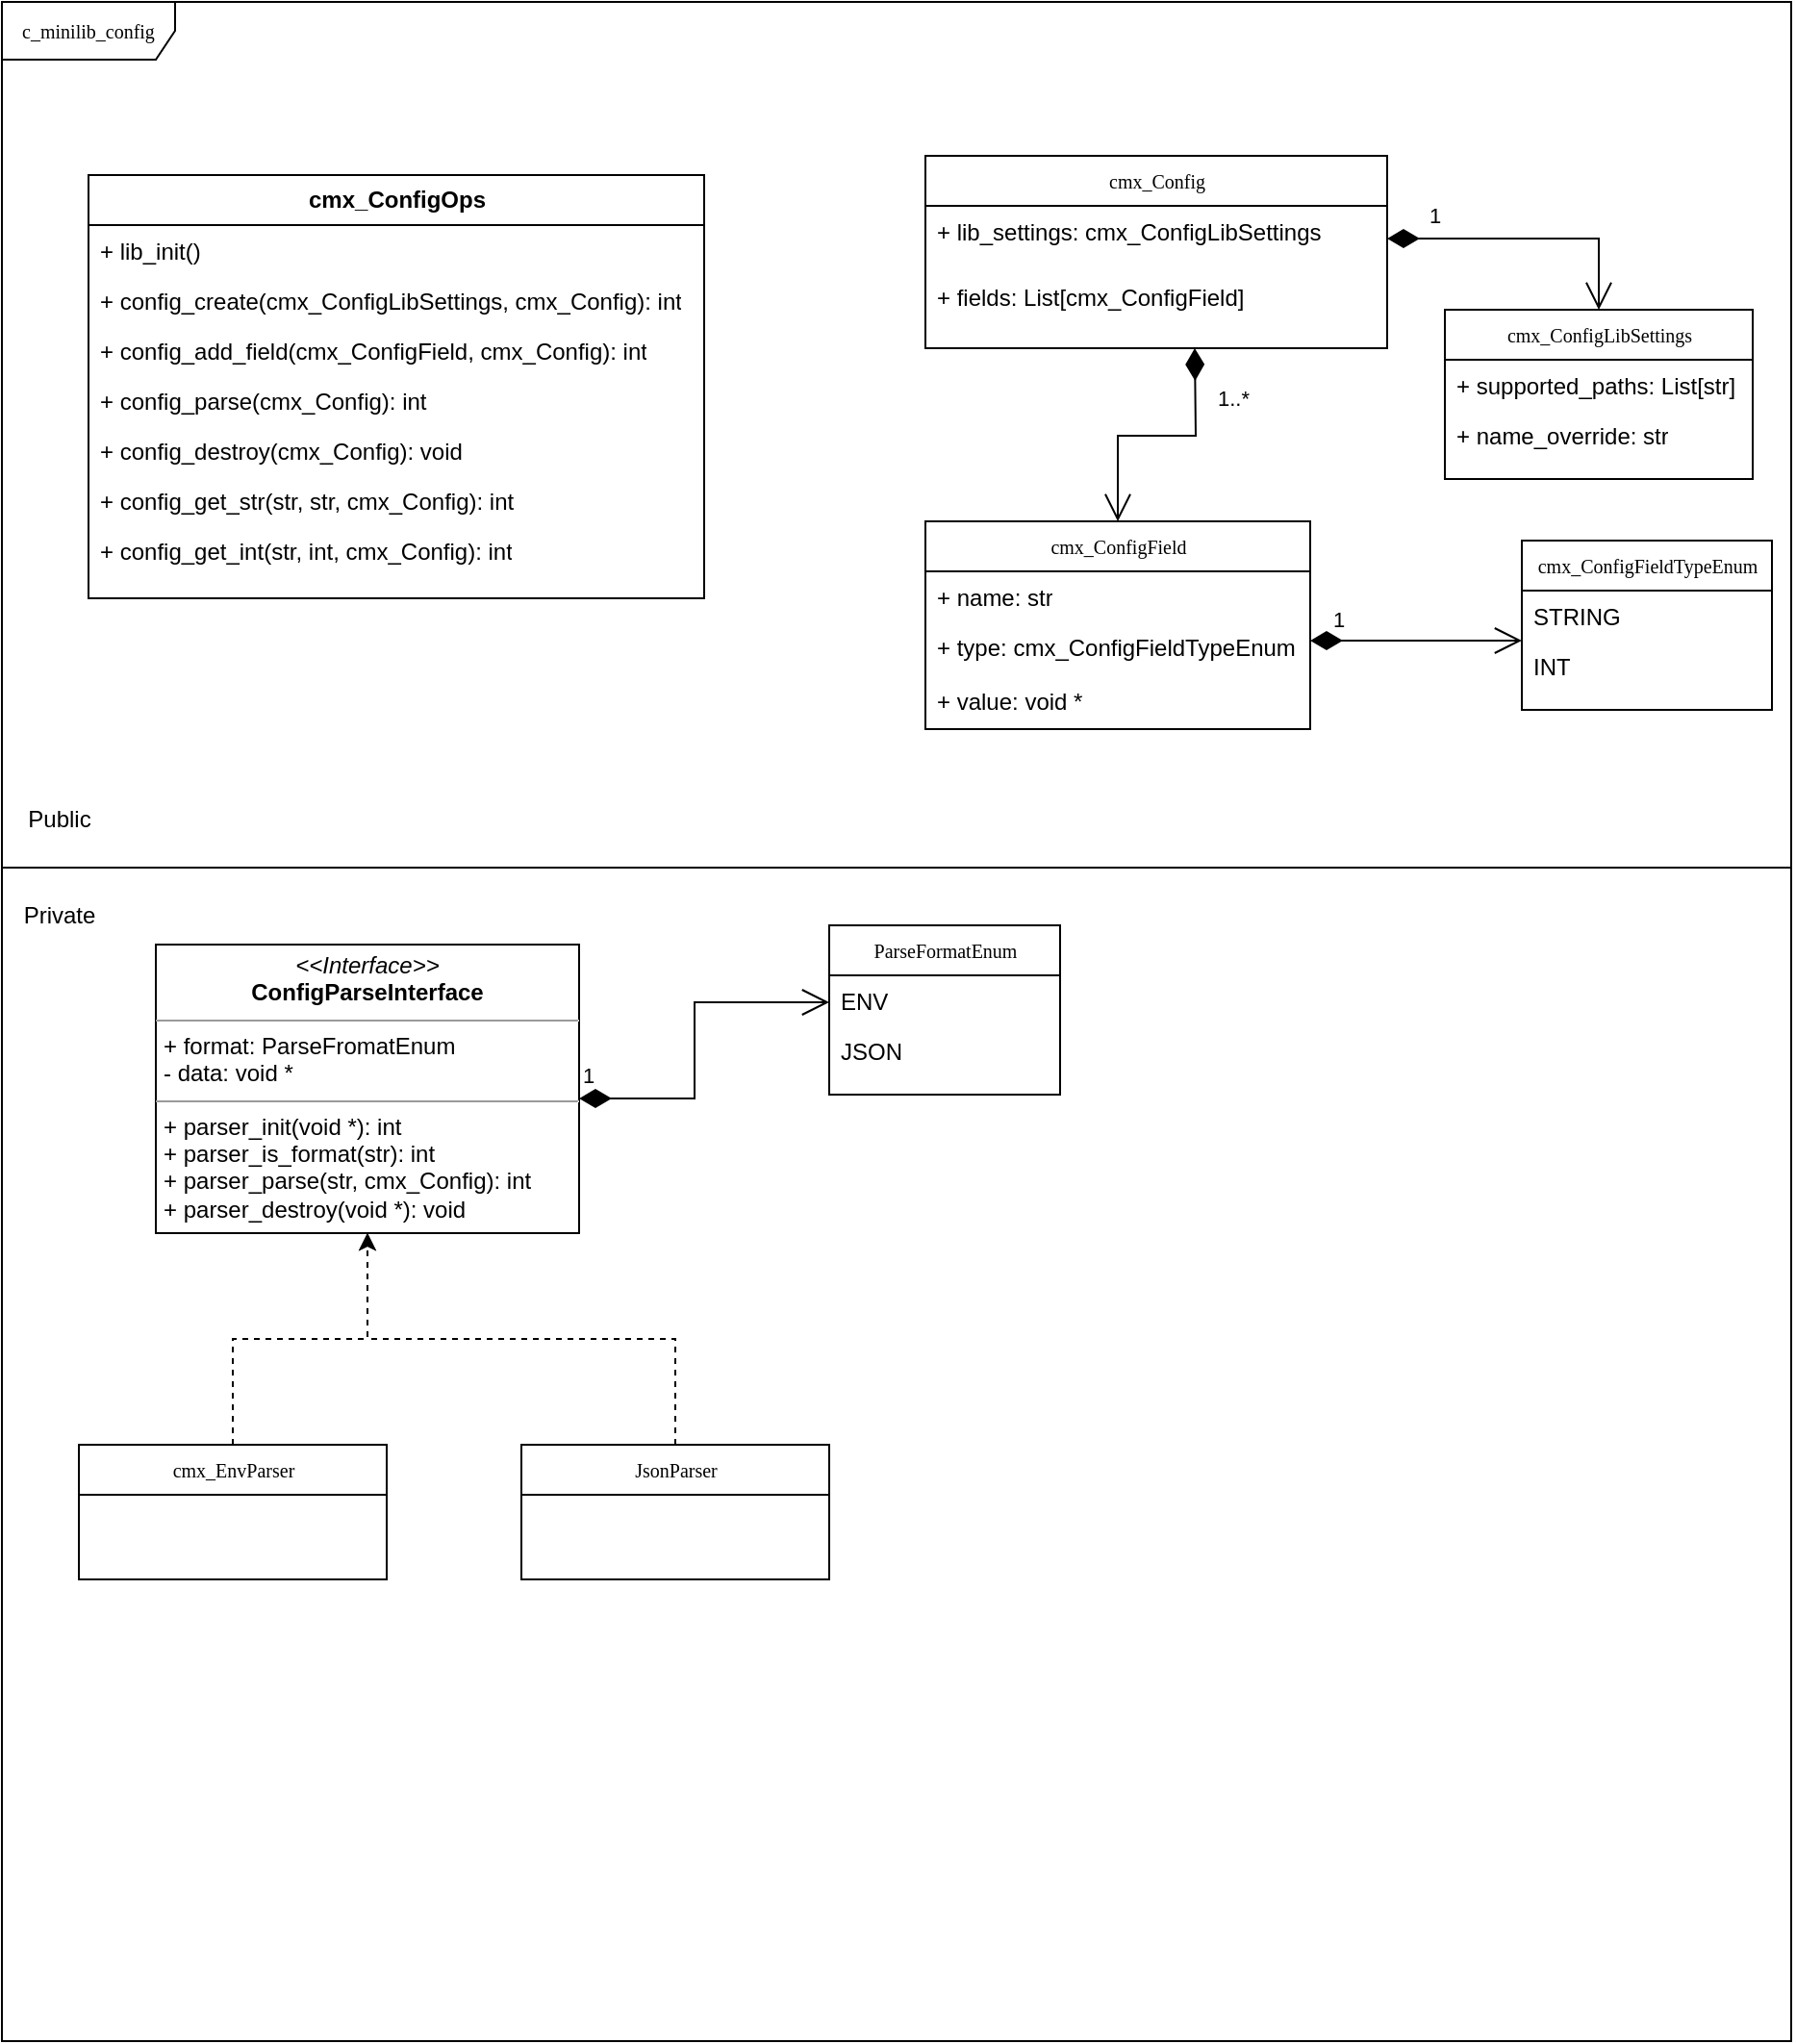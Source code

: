 <mxfile version="26.1.3" pages="2">
  <diagram name="Page-1" id="c4acf3e9-155e-7222-9cf6-157b1a14988f">
    <mxGraphModel dx="866" dy="1121" grid="1" gridSize="10" guides="1" tooltips="1" connect="1" arrows="1" fold="1" page="1" pageScale="1" pageWidth="850" pageHeight="1100" background="none" math="0" shadow="0">
      <root>
        <mxCell id="0" />
        <mxCell id="1" parent="0" />
        <mxCell id="17acba5748e5396b-1" value="c_minilib_config" style="shape=umlFrame;whiteSpace=wrap;html=1;rounded=0;shadow=0;comic=0;labelBackgroundColor=none;strokeWidth=1;fontFamily=Verdana;fontSize=10;align=center;width=90;height=30;movable=0;resizable=0;rotatable=0;deletable=0;editable=0;locked=1;connectable=0;" parent="1" vertex="1">
          <mxGeometry x="20" y="20" width="930" height="1060" as="geometry" />
        </mxCell>
        <mxCell id="17acba5748e5396b-20" value="cmx_ConfigLibSettings" style="swimlane;html=1;fontStyle=0;childLayout=stackLayout;horizontal=1;startSize=26;fillColor=none;horizontalStack=0;resizeParent=1;resizeLast=0;collapsible=1;marginBottom=0;swimlaneFillColor=#ffffff;rounded=0;shadow=0;comic=0;labelBackgroundColor=none;strokeWidth=1;fontFamily=Verdana;fontSize=10;align=center;" parent="1" vertex="1">
          <mxGeometry x="770" y="180" width="160" height="88" as="geometry">
            <mxRectangle x="350" y="42" width="80" height="30" as="alternateBounds" />
          </mxGeometry>
        </mxCell>
        <mxCell id="17acba5748e5396b-21" value="+ supported_paths: List[str]" style="text;html=1;strokeColor=none;fillColor=none;align=left;verticalAlign=top;spacingLeft=4;spacingRight=4;whiteSpace=wrap;overflow=hidden;rotatable=0;points=[[0,0.5],[1,0.5]];portConstraint=eastwest;" parent="17acba5748e5396b-20" vertex="1">
          <mxGeometry y="26" width="160" height="26" as="geometry" />
        </mxCell>
        <mxCell id="17acba5748e5396b-24" value="+ name_override: str" style="text;html=1;strokeColor=none;fillColor=none;align=left;verticalAlign=top;spacingLeft=4;spacingRight=4;whiteSpace=wrap;overflow=hidden;rotatable=0;points=[[0,0.5],[1,0.5]];portConstraint=eastwest;" parent="17acba5748e5396b-20" vertex="1">
          <mxGeometry y="52" width="160" height="26" as="geometry" />
        </mxCell>
        <mxCell id="fTavBBmCNY1JCzPe186X-1" value="cmx_Config" style="swimlane;html=1;fontStyle=0;childLayout=stackLayout;horizontal=1;startSize=26;fillColor=none;horizontalStack=0;resizeParent=1;resizeLast=0;collapsible=1;marginBottom=0;swimlaneFillColor=#ffffff;rounded=0;shadow=0;comic=0;labelBackgroundColor=none;strokeWidth=1;fontFamily=Verdana;fontSize=10;align=center;" vertex="1" parent="1">
          <mxGeometry x="500" y="100" width="240" height="100" as="geometry" />
        </mxCell>
        <mxCell id="fTavBBmCNY1JCzPe186X-3" value="+ lib_settings: cmx_ConfigLibSettings" style="text;html=1;strokeColor=none;fillColor=none;align=left;verticalAlign=top;spacingLeft=4;spacingRight=4;whiteSpace=wrap;overflow=hidden;rotatable=0;points=[[0,0.5],[1,0.5]];portConstraint=eastwest;" vertex="1" parent="fTavBBmCNY1JCzPe186X-1">
          <mxGeometry y="26" width="240" height="34" as="geometry" />
        </mxCell>
        <mxCell id="fTavBBmCNY1JCzPe186X-2" value="+ fields: List[cmx_ConfigField]" style="text;html=1;strokeColor=none;fillColor=none;align=left;verticalAlign=top;spacingLeft=4;spacingRight=4;whiteSpace=wrap;overflow=hidden;rotatable=0;points=[[0,0.5],[1,0.5]];portConstraint=eastwest;" vertex="1" parent="fTavBBmCNY1JCzPe186X-1">
          <mxGeometry y="60" width="240" height="26" as="geometry" />
        </mxCell>
        <mxCell id="fTavBBmCNY1JCzPe186X-5" value="cmx_ConfigField" style="swimlane;html=1;fontStyle=0;childLayout=stackLayout;horizontal=1;startSize=26;fillColor=none;horizontalStack=0;resizeParent=1;resizeLast=0;collapsible=1;marginBottom=0;swimlaneFillColor=#ffffff;rounded=0;shadow=0;comic=0;labelBackgroundColor=none;strokeWidth=1;fontFamily=Verdana;fontSize=10;align=center;" vertex="1" parent="1">
          <mxGeometry x="500" y="290" width="200" height="108" as="geometry" />
        </mxCell>
        <mxCell id="fTavBBmCNY1JCzPe186X-6" value="+ name: str" style="text;html=1;strokeColor=none;fillColor=none;align=left;verticalAlign=top;spacingLeft=4;spacingRight=4;whiteSpace=wrap;overflow=hidden;rotatable=0;points=[[0,0.5],[1,0.5]];portConstraint=eastwest;" vertex="1" parent="fTavBBmCNY1JCzPe186X-5">
          <mxGeometry y="26" width="200" height="26" as="geometry" />
        </mxCell>
        <mxCell id="fTavBBmCNY1JCzPe186X-7" value="+ type: cmx_ConfigFieldTypeEnum" style="text;html=1;strokeColor=none;fillColor=none;align=left;verticalAlign=top;spacingLeft=4;spacingRight=4;whiteSpace=wrap;overflow=hidden;rotatable=0;points=[[0,0.5],[1,0.5]];portConstraint=eastwest;" vertex="1" parent="fTavBBmCNY1JCzPe186X-5">
          <mxGeometry y="52" width="200" height="28" as="geometry" />
        </mxCell>
        <mxCell id="fTavBBmCNY1JCzPe186X-14" value="+ value: void *" style="text;html=1;strokeColor=none;fillColor=none;align=left;verticalAlign=top;spacingLeft=4;spacingRight=4;whiteSpace=wrap;overflow=hidden;rotatable=0;points=[[0,0.5],[1,0.5]];portConstraint=eastwest;" vertex="1" parent="fTavBBmCNY1JCzPe186X-5">
          <mxGeometry y="80" width="200" height="28" as="geometry" />
        </mxCell>
        <mxCell id="fTavBBmCNY1JCzPe186X-10" value="cmx_ConfigFieldTypeEnum" style="swimlane;html=1;fontStyle=0;childLayout=stackLayout;horizontal=1;startSize=26;fillColor=none;horizontalStack=0;resizeParent=1;resizeLast=0;collapsible=1;marginBottom=0;swimlaneFillColor=#ffffff;rounded=0;shadow=0;comic=0;labelBackgroundColor=none;strokeWidth=1;fontFamily=Verdana;fontSize=10;align=center;" vertex="1" parent="1">
          <mxGeometry x="810" y="300" width="130" height="88" as="geometry" />
        </mxCell>
        <mxCell id="fTavBBmCNY1JCzPe186X-11" value="STRING" style="text;html=1;strokeColor=none;fillColor=none;align=left;verticalAlign=top;spacingLeft=4;spacingRight=4;whiteSpace=wrap;overflow=hidden;rotatable=0;points=[[0,0.5],[1,0.5]];portConstraint=eastwest;" vertex="1" parent="fTavBBmCNY1JCzPe186X-10">
          <mxGeometry y="26" width="130" height="26" as="geometry" />
        </mxCell>
        <mxCell id="fTavBBmCNY1JCzPe186X-12" value="INT" style="text;html=1;strokeColor=none;fillColor=none;align=left;verticalAlign=top;spacingLeft=4;spacingRight=4;whiteSpace=wrap;overflow=hidden;rotatable=0;points=[[0,0.5],[1,0.5]];portConstraint=eastwest;" vertex="1" parent="fTavBBmCNY1JCzPe186X-10">
          <mxGeometry y="52" width="130" height="26" as="geometry" />
        </mxCell>
        <mxCell id="fTavBBmCNY1JCzPe186X-25" value="1" style="endArrow=open;html=1;endSize=12;startArrow=diamondThin;startSize=14;startFill=1;edgeStyle=orthogonalEdgeStyle;align=left;verticalAlign=bottom;rounded=0;" edge="1" parent="1">
          <mxGeometry x="-0.818" y="2" relative="1" as="geometry">
            <mxPoint x="700" y="352" as="sourcePoint" />
            <mxPoint x="810" y="352" as="targetPoint" />
            <mxPoint as="offset" />
          </mxGeometry>
        </mxCell>
        <mxCell id="fTavBBmCNY1JCzPe186X-26" value="1..*" style="endArrow=open;html=1;endSize=12;startArrow=diamondThin;startSize=14;startFill=1;edgeStyle=orthogonalEdgeStyle;align=left;verticalAlign=bottom;rounded=0;entryX=0.5;entryY=0;entryDx=0;entryDy=0;" edge="1" parent="1" target="fTavBBmCNY1JCzPe186X-5">
          <mxGeometry x="-0.455" y="10" relative="1" as="geometry">
            <mxPoint x="640" y="200" as="sourcePoint" />
            <mxPoint x="780" y="190" as="targetPoint" />
            <mxPoint as="offset" />
          </mxGeometry>
        </mxCell>
        <mxCell id="fTavBBmCNY1JCzPe186X-27" value="1" style="endArrow=open;html=1;endSize=12;startArrow=diamondThin;startSize=14;startFill=1;edgeStyle=orthogonalEdgeStyle;align=left;verticalAlign=bottom;rounded=0;entryX=0.5;entryY=0;entryDx=0;entryDy=0;" edge="1" parent="1" source="fTavBBmCNY1JCzPe186X-3" target="17acba5748e5396b-20">
          <mxGeometry x="-0.728" y="3" relative="1" as="geometry">
            <mxPoint x="710" y="130" as="sourcePoint" />
            <mxPoint x="870" y="130" as="targetPoint" />
            <mxPoint as="offset" />
          </mxGeometry>
        </mxCell>
        <mxCell id="fTavBBmCNY1JCzPe186X-28" value="&lt;b style=&quot;font-family: Helvetica; font-size: 12px;&quot;&gt;cmx_ConfigOps&lt;/b&gt;" style="swimlane;html=1;fontStyle=0;childLayout=stackLayout;horizontal=1;startSize=26;fillColor=none;horizontalStack=0;resizeParent=1;resizeLast=0;collapsible=1;marginBottom=0;swimlaneFillColor=#ffffff;rounded=0;shadow=0;comic=0;labelBackgroundColor=none;strokeWidth=1;fontFamily=Verdana;fontSize=10;align=center;" vertex="1" parent="1">
          <mxGeometry x="65" y="110" width="320" height="220" as="geometry" />
        </mxCell>
        <mxCell id="fTavBBmCNY1JCzPe186X-30" value="+ lib_init()" style="text;html=1;strokeColor=none;fillColor=none;align=left;verticalAlign=top;spacingLeft=4;spacingRight=4;whiteSpace=wrap;overflow=hidden;rotatable=0;points=[[0,0.5],[1,0.5]];portConstraint=eastwest;" vertex="1" parent="fTavBBmCNY1JCzPe186X-28">
          <mxGeometry y="26" width="320" height="26" as="geometry" />
        </mxCell>
        <mxCell id="fTavBBmCNY1JCzPe186X-31" value="&lt;div&gt;+ config_create(cmx_ConfigLibSettings, cmx_Config): int&lt;/div&gt;&lt;div&gt;&lt;br&gt;&lt;/div&gt;" style="text;html=1;strokeColor=none;fillColor=none;align=left;verticalAlign=top;spacingLeft=4;spacingRight=4;whiteSpace=wrap;overflow=hidden;rotatable=0;points=[[0,0.5],[1,0.5]];portConstraint=eastwest;" vertex="1" parent="fTavBBmCNY1JCzPe186X-28">
          <mxGeometry y="52" width="320" height="26" as="geometry" />
        </mxCell>
        <mxCell id="fTavBBmCNY1JCzPe186X-32" value="+ config_add_field(cmx_ConfigField, cmx_Config): int" style="text;html=1;strokeColor=none;fillColor=none;align=left;verticalAlign=top;spacingLeft=4;spacingRight=4;whiteSpace=wrap;overflow=hidden;rotatable=0;points=[[0,0.5],[1,0.5]];portConstraint=eastwest;" vertex="1" parent="fTavBBmCNY1JCzPe186X-28">
          <mxGeometry y="78" width="320" height="26" as="geometry" />
        </mxCell>
        <mxCell id="fTavBBmCNY1JCzPe186X-33" value="&lt;div&gt;+ config_parse(cmx_Config): int&lt;/div&gt;&lt;div&gt;&lt;br&gt;&lt;/div&gt;" style="text;html=1;strokeColor=none;fillColor=none;align=left;verticalAlign=top;spacingLeft=4;spacingRight=4;whiteSpace=wrap;overflow=hidden;rotatable=0;points=[[0,0.5],[1,0.5]];portConstraint=eastwest;" vertex="1" parent="fTavBBmCNY1JCzPe186X-28">
          <mxGeometry y="104" width="320" height="26" as="geometry" />
        </mxCell>
        <mxCell id="fTavBBmCNY1JCzPe186X-34" value="&lt;div&gt;+ config_destroy(cmx_Config): void&lt;/div&gt;&lt;div&gt;&lt;br&gt;&lt;/div&gt;&lt;div&gt;&lt;br&gt;&lt;/div&gt;" style="text;html=1;strokeColor=none;fillColor=none;align=left;verticalAlign=top;spacingLeft=4;spacingRight=4;whiteSpace=wrap;overflow=hidden;rotatable=0;points=[[0,0.5],[1,0.5]];portConstraint=eastwest;" vertex="1" parent="fTavBBmCNY1JCzPe186X-28">
          <mxGeometry y="130" width="320" height="26" as="geometry" />
        </mxCell>
        <mxCell id="fTavBBmCNY1JCzPe186X-35" value="+ config_get_str(str, str, cmx_Config): int" style="text;html=1;strokeColor=none;fillColor=none;align=left;verticalAlign=top;spacingLeft=4;spacingRight=4;whiteSpace=wrap;overflow=hidden;rotatable=0;points=[[0,0.5],[1,0.5]];portConstraint=eastwest;" vertex="1" parent="fTavBBmCNY1JCzPe186X-28">
          <mxGeometry y="156" width="320" height="26" as="geometry" />
        </mxCell>
        <mxCell id="fTavBBmCNY1JCzPe186X-36" value="&lt;span style=&quot;text-wrap-mode: nowrap;&quot;&gt;+ config_get_int(str, int, cmx_Config): int&lt;/span&gt;" style="text;html=1;strokeColor=none;fillColor=none;align=left;verticalAlign=top;spacingLeft=4;spacingRight=4;whiteSpace=wrap;overflow=hidden;rotatable=0;points=[[0,0.5],[1,0.5]];portConstraint=eastwest;" vertex="1" parent="fTavBBmCNY1JCzPe186X-28">
          <mxGeometry y="182" width="320" height="26" as="geometry" />
        </mxCell>
        <mxCell id="fTavBBmCNY1JCzPe186X-43" value="" style="endArrow=none;html=1;rounded=0;" edge="1" parent="1">
          <mxGeometry width="50" height="50" relative="1" as="geometry">
            <mxPoint x="20" y="470" as="sourcePoint" />
            <mxPoint x="950" y="470" as="targetPoint" />
          </mxGeometry>
        </mxCell>
        <mxCell id="fTavBBmCNY1JCzPe186X-44" value="Public" style="text;html=1;align=center;verticalAlign=middle;whiteSpace=wrap;rounded=0;" vertex="1" parent="1">
          <mxGeometry x="20" y="430" width="60" height="30" as="geometry" />
        </mxCell>
        <mxCell id="fTavBBmCNY1JCzPe186X-45" value="Private" style="text;html=1;align=center;verticalAlign=middle;whiteSpace=wrap;rounded=0;" vertex="1" parent="1">
          <mxGeometry x="20" y="480" width="60" height="30" as="geometry" />
        </mxCell>
        <mxCell id="fTavBBmCNY1JCzPe186X-46" value="ParseFormatEnum" style="swimlane;html=1;fontStyle=0;childLayout=stackLayout;horizontal=1;startSize=26;fillColor=none;horizontalStack=0;resizeParent=1;resizeLast=0;collapsible=1;marginBottom=0;swimlaneFillColor=#ffffff;rounded=0;shadow=0;comic=0;labelBackgroundColor=none;strokeWidth=1;fontFamily=Verdana;fontSize=10;align=center;" vertex="1" parent="1">
          <mxGeometry x="450" y="500" width="120" height="88" as="geometry" />
        </mxCell>
        <mxCell id="fTavBBmCNY1JCzPe186X-47" value="ENV" style="text;html=1;strokeColor=none;fillColor=none;align=left;verticalAlign=top;spacingLeft=4;spacingRight=4;whiteSpace=wrap;overflow=hidden;rotatable=0;points=[[0,0.5],[1,0.5]];portConstraint=eastwest;" vertex="1" parent="fTavBBmCNY1JCzPe186X-46">
          <mxGeometry y="26" width="120" height="26" as="geometry" />
        </mxCell>
        <mxCell id="fTavBBmCNY1JCzPe186X-48" value="JSON" style="text;html=1;strokeColor=none;fillColor=none;align=left;verticalAlign=top;spacingLeft=4;spacingRight=4;whiteSpace=wrap;overflow=hidden;rotatable=0;points=[[0,0.5],[1,0.5]];portConstraint=eastwest;" vertex="1" parent="fTavBBmCNY1JCzPe186X-46">
          <mxGeometry y="52" width="120" height="26" as="geometry" />
        </mxCell>
        <mxCell id="fTavBBmCNY1JCzPe186X-52" value="&lt;p style=&quot;margin:0px;margin-top:4px;text-align:center;&quot;&gt;&lt;i&gt;&amp;lt;&amp;lt;Interface&amp;gt;&amp;gt;&lt;/i&gt;&lt;br&gt;&lt;b&gt;ConfigParseInterface&lt;/b&gt;&lt;/p&gt;&lt;hr size=&quot;1&quot;&gt;&lt;p style=&quot;margin:0px;margin-left:4px;&quot;&gt;+ format: ParseFromatEnum&lt;br&gt;&lt;/p&gt;&lt;p style=&quot;margin:0px;margin-left:4px;&quot;&gt;- data: void *&lt;/p&gt;&lt;hr size=&quot;1&quot;&gt;&lt;p style=&quot;margin:0px;margin-left:4px;&quot;&gt;+ parser_init(void *): int&lt;br&gt;+ parser_is_format(str): int&lt;/p&gt;&lt;p style=&quot;margin:0px;margin-left:4px;&quot;&gt;+ parser_parse(str, cmx_Config): int&lt;br&gt;+ parser_destroy(void *): void&lt;/p&gt;" style="verticalAlign=top;align=left;overflow=fill;fontSize=12;fontFamily=Helvetica;html=1;rounded=0;shadow=0;comic=0;labelBackgroundColor=none;strokeWidth=1" vertex="1" parent="1">
          <mxGeometry x="100" y="510" width="220" height="150" as="geometry" />
        </mxCell>
        <mxCell id="fTavBBmCNY1JCzPe186X-64" value="" style="edgeStyle=orthogonalEdgeStyle;rounded=0;orthogonalLoop=1;jettySize=auto;html=1;dashed=1;" edge="1" parent="1" source="fTavBBmCNY1JCzPe186X-54" target="fTavBBmCNY1JCzPe186X-52">
          <mxGeometry relative="1" as="geometry" />
        </mxCell>
        <mxCell id="fTavBBmCNY1JCzPe186X-54" value="cmx_EnvParser" style="swimlane;html=1;fontStyle=0;childLayout=stackLayout;horizontal=1;startSize=26;fillColor=none;horizontalStack=0;resizeParent=1;resizeLast=0;collapsible=1;marginBottom=0;swimlaneFillColor=#ffffff;rounded=0;shadow=0;comic=0;labelBackgroundColor=none;strokeWidth=1;fontFamily=Verdana;fontSize=10;align=center;" vertex="1" parent="1">
          <mxGeometry x="60" y="770" width="160" height="70" as="geometry" />
        </mxCell>
        <mxCell id="fTavBBmCNY1JCzPe186X-66" value="" style="edgeStyle=orthogonalEdgeStyle;rounded=0;orthogonalLoop=1;jettySize=auto;html=1;entryX=0.5;entryY=1;entryDx=0;entryDy=0;dashed=1;" edge="1" parent="1" source="fTavBBmCNY1JCzPe186X-62" target="fTavBBmCNY1JCzPe186X-52">
          <mxGeometry relative="1" as="geometry">
            <mxPoint x="370" y="655" as="targetPoint" />
          </mxGeometry>
        </mxCell>
        <mxCell id="fTavBBmCNY1JCzPe186X-62" value="JsonParser" style="swimlane;html=1;fontStyle=0;childLayout=stackLayout;horizontal=1;startSize=26;fillColor=none;horizontalStack=0;resizeParent=1;resizeLast=0;collapsible=1;marginBottom=0;swimlaneFillColor=#ffffff;rounded=0;shadow=0;comic=0;labelBackgroundColor=none;strokeWidth=1;fontFamily=Verdana;fontSize=10;align=center;" vertex="1" parent="1">
          <mxGeometry x="290" y="770" width="160" height="70" as="geometry" />
        </mxCell>
        <mxCell id="fTavBBmCNY1JCzPe186X-67" value="1" style="endArrow=open;html=1;endSize=12;startArrow=diamondThin;startSize=14;startFill=1;edgeStyle=orthogonalEdgeStyle;align=left;verticalAlign=bottom;rounded=0;" edge="1" parent="1">
          <mxGeometry x="-1" y="3" relative="1" as="geometry">
            <mxPoint x="320" y="590" as="sourcePoint" />
            <mxPoint x="450" y="540" as="targetPoint" />
            <Array as="points">
              <mxPoint x="380" y="590" />
              <mxPoint x="380" y="540" />
            </Array>
          </mxGeometry>
        </mxCell>
      </root>
    </mxGraphModel>
  </diagram>
  <diagram id="eSAZJckSD9APAwyUzNQQ" name="Page-2">
    <mxGraphModel dx="1496" dy="1625" grid="1" gridSize="10" guides="1" tooltips="1" connect="1" arrows="1" fold="1" page="1" pageScale="1" pageWidth="850" pageHeight="1100" math="0" shadow="0">
      <root>
        <mxCell id="0" />
        <mxCell id="1" parent="0" />
        <mxCell id="S2xXfUP4rKIdbyHWzEbL-1" value="frame" style="shape=umlFrame;whiteSpace=wrap;html=1;rounded=0;shadow=0;comic=0;labelBackgroundColor=none;strokeWidth=1;fontFamily=Verdana;fontSize=10;align=center;" vertex="1" parent="1">
          <mxGeometry x="20" y="20" width="820" height="1060" as="geometry" />
        </mxCell>
        <mxCell id="S2xXfUP4rKIdbyHWzEbL-2" style="edgeStyle=orthogonalEdgeStyle;rounded=0;html=1;dashed=1;labelBackgroundColor=none;startFill=0;endArrow=open;endFill=0;endSize=10;fontFamily=Verdana;fontSize=10;" edge="1" parent="1" source="S2xXfUP4rKIdbyHWzEbL-4" target="S2xXfUP4rKIdbyHWzEbL-34">
          <mxGeometry relative="1" as="geometry">
            <Array as="points">
              <mxPoint x="590" y="721" />
            </Array>
          </mxGeometry>
        </mxCell>
        <mxCell id="S2xXfUP4rKIdbyHWzEbL-3" style="edgeStyle=orthogonalEdgeStyle;rounded=0;html=1;dashed=1;labelBackgroundColor=none;startFill=0;endArrow=open;endFill=0;endSize=10;fontFamily=Verdana;fontSize=10;" edge="1" parent="1" source="S2xXfUP4rKIdbyHWzEbL-4" target="S2xXfUP4rKIdbyHWzEbL-23">
          <mxGeometry relative="1" as="geometry">
            <Array as="points" />
          </mxGeometry>
        </mxCell>
        <mxCell id="S2xXfUP4rKIdbyHWzEbL-4" value="Classname" style="swimlane;html=1;fontStyle=0;childLayout=stackLayout;horizontal=1;startSize=26;fillColor=none;horizontalStack=0;resizeParent=1;resizeLast=0;collapsible=1;marginBottom=0;swimlaneFillColor=#ffffff;rounded=0;shadow=0;comic=0;labelBackgroundColor=none;strokeWidth=1;fontFamily=Verdana;fontSize=10;align=center;" vertex="1" parent="1">
          <mxGeometry x="650" y="628" width="160" height="186" as="geometry" />
        </mxCell>
        <mxCell id="S2xXfUP4rKIdbyHWzEbL-5" value="+ field: type" style="text;html=1;strokeColor=none;fillColor=none;align=left;verticalAlign=top;spacingLeft=4;spacingRight=4;whiteSpace=wrap;overflow=hidden;rotatable=0;points=[[0,0.5],[1,0.5]];portConstraint=eastwest;" vertex="1" parent="S2xXfUP4rKIdbyHWzEbL-4">
          <mxGeometry y="26" width="160" height="26" as="geometry" />
        </mxCell>
        <mxCell id="S2xXfUP4rKIdbyHWzEbL-6" value="+ field: type" style="text;html=1;strokeColor=none;fillColor=none;align=left;verticalAlign=top;spacingLeft=4;spacingRight=4;whiteSpace=wrap;overflow=hidden;rotatable=0;points=[[0,0.5],[1,0.5]];portConstraint=eastwest;" vertex="1" parent="S2xXfUP4rKIdbyHWzEbL-4">
          <mxGeometry y="52" width="160" height="26" as="geometry" />
        </mxCell>
        <mxCell id="S2xXfUP4rKIdbyHWzEbL-7" value="+ field: type" style="text;html=1;strokeColor=none;fillColor=none;align=left;verticalAlign=top;spacingLeft=4;spacingRight=4;whiteSpace=wrap;overflow=hidden;rotatable=0;points=[[0,0.5],[1,0.5]];portConstraint=eastwest;" vertex="1" parent="S2xXfUP4rKIdbyHWzEbL-4">
          <mxGeometry y="78" width="160" height="26" as="geometry" />
        </mxCell>
        <mxCell id="S2xXfUP4rKIdbyHWzEbL-8" value="+ field: type" style="text;html=1;strokeColor=none;fillColor=none;align=left;verticalAlign=top;spacingLeft=4;spacingRight=4;whiteSpace=wrap;overflow=hidden;rotatable=0;points=[[0,0.5],[1,0.5]];portConstraint=eastwest;" vertex="1" parent="S2xXfUP4rKIdbyHWzEbL-4">
          <mxGeometry y="104" width="160" height="26" as="geometry" />
        </mxCell>
        <mxCell id="S2xXfUP4rKIdbyHWzEbL-9" value="+ field: type" style="text;html=1;strokeColor=none;fillColor=none;align=left;verticalAlign=top;spacingLeft=4;spacingRight=4;whiteSpace=wrap;overflow=hidden;rotatable=0;points=[[0,0.5],[1,0.5]];portConstraint=eastwest;" vertex="1" parent="S2xXfUP4rKIdbyHWzEbL-4">
          <mxGeometry y="130" width="160" height="26" as="geometry" />
        </mxCell>
        <mxCell id="S2xXfUP4rKIdbyHWzEbL-10" value="+ field: type" style="text;html=1;strokeColor=none;fillColor=none;align=left;verticalAlign=top;spacingLeft=4;spacingRight=4;whiteSpace=wrap;overflow=hidden;rotatable=0;points=[[0,0.5],[1,0.5]];portConstraint=eastwest;" vertex="1" parent="S2xXfUP4rKIdbyHWzEbL-4">
          <mxGeometry y="156" width="160" height="26" as="geometry" />
        </mxCell>
        <mxCell id="S2xXfUP4rKIdbyHWzEbL-11" value="Classname" style="swimlane;html=1;fontStyle=0;childLayout=stackLayout;horizontal=1;startSize=26;fillColor=none;horizontalStack=0;resizeParent=1;resizeLast=0;collapsible=1;marginBottom=0;swimlaneFillColor=#ffffff;rounded=0;shadow=0;comic=0;labelBackgroundColor=none;strokeWidth=1;fontFamily=Verdana;fontSize=10;align=center;" vertex="1" parent="1">
          <mxGeometry x="350" y="42" width="160" height="110" as="geometry" />
        </mxCell>
        <mxCell id="S2xXfUP4rKIdbyHWzEbL-12" value="+ field: type" style="text;html=1;strokeColor=none;fillColor=none;align=left;verticalAlign=top;spacingLeft=4;spacingRight=4;whiteSpace=wrap;overflow=hidden;rotatable=0;points=[[0,0.5],[1,0.5]];portConstraint=eastwest;" vertex="1" parent="S2xXfUP4rKIdbyHWzEbL-11">
          <mxGeometry y="26" width="160" height="26" as="geometry" />
        </mxCell>
        <mxCell id="S2xXfUP4rKIdbyHWzEbL-13" value="+ field: type" style="text;html=1;strokeColor=none;fillColor=none;align=left;verticalAlign=top;spacingLeft=4;spacingRight=4;whiteSpace=wrap;overflow=hidden;rotatable=0;points=[[0,0.5],[1,0.5]];portConstraint=eastwest;" vertex="1" parent="S2xXfUP4rKIdbyHWzEbL-11">
          <mxGeometry y="52" width="160" height="26" as="geometry" />
        </mxCell>
        <mxCell id="S2xXfUP4rKIdbyHWzEbL-14" value="+ field: type" style="text;html=1;strokeColor=none;fillColor=none;align=left;verticalAlign=top;spacingLeft=4;spacingRight=4;whiteSpace=wrap;overflow=hidden;rotatable=0;points=[[0,0.5],[1,0.5]];portConstraint=eastwest;" vertex="1" parent="S2xXfUP4rKIdbyHWzEbL-11">
          <mxGeometry y="78" width="160" height="26" as="geometry" />
        </mxCell>
        <mxCell id="S2xXfUP4rKIdbyHWzEbL-15" value="Classname" style="swimlane;html=1;fontStyle=0;childLayout=stackLayout;horizontal=1;startSize=26;fillColor=none;horizontalStack=0;resizeParent=1;resizeLast=0;collapsible=1;marginBottom=0;swimlaneFillColor=#ffffff;rounded=0;shadow=0;comic=0;labelBackgroundColor=none;strokeWidth=1;fontFamily=Verdana;fontSize=10;align=center;" vertex="1" parent="1">
          <mxGeometry x="580" y="87" width="160" height="110" as="geometry" />
        </mxCell>
        <mxCell id="S2xXfUP4rKIdbyHWzEbL-16" value="+ field: type" style="text;html=1;strokeColor=none;fillColor=none;align=left;verticalAlign=top;spacingLeft=4;spacingRight=4;whiteSpace=wrap;overflow=hidden;rotatable=0;points=[[0,0.5],[1,0.5]];portConstraint=eastwest;" vertex="1" parent="S2xXfUP4rKIdbyHWzEbL-15">
          <mxGeometry y="26" width="160" height="26" as="geometry" />
        </mxCell>
        <mxCell id="S2xXfUP4rKIdbyHWzEbL-17" value="+ field: type" style="text;html=1;strokeColor=none;fillColor=none;align=left;verticalAlign=top;spacingLeft=4;spacingRight=4;whiteSpace=wrap;overflow=hidden;rotatable=0;points=[[0,0.5],[1,0.5]];portConstraint=eastwest;" vertex="1" parent="S2xXfUP4rKIdbyHWzEbL-15">
          <mxGeometry y="52" width="160" height="26" as="geometry" />
        </mxCell>
        <mxCell id="S2xXfUP4rKIdbyHWzEbL-18" value="+ field: type" style="text;html=1;strokeColor=none;fillColor=none;align=left;verticalAlign=top;spacingLeft=4;spacingRight=4;whiteSpace=wrap;overflow=hidden;rotatable=0;points=[[0,0.5],[1,0.5]];portConstraint=eastwest;" vertex="1" parent="S2xXfUP4rKIdbyHWzEbL-15">
          <mxGeometry y="78" width="160" height="26" as="geometry" />
        </mxCell>
        <mxCell id="S2xXfUP4rKIdbyHWzEbL-19" value="Classname" style="swimlane;html=1;fontStyle=0;childLayout=stackLayout;horizontal=1;startSize=26;fillColor=none;horizontalStack=0;resizeParent=1;resizeLast=0;collapsible=1;marginBottom=0;swimlaneFillColor=#ffffff;rounded=0;shadow=0;comic=0;labelBackgroundColor=none;strokeWidth=1;fontFamily=Verdana;fontSize=10;align=center;" vertex="1" parent="1">
          <mxGeometry x="650" y="978" width="160" height="83" as="geometry" />
        </mxCell>
        <mxCell id="S2xXfUP4rKIdbyHWzEbL-20" value="+ field: type" style="text;html=1;strokeColor=none;fillColor=none;align=left;verticalAlign=top;spacingLeft=4;spacingRight=4;whiteSpace=wrap;overflow=hidden;rotatable=0;points=[[0,0.5],[1,0.5]];portConstraint=eastwest;" vertex="1" parent="S2xXfUP4rKIdbyHWzEbL-19">
          <mxGeometry y="26" width="160" height="26" as="geometry" />
        </mxCell>
        <mxCell id="S2xXfUP4rKIdbyHWzEbL-21" value="+ field: type" style="text;html=1;strokeColor=none;fillColor=none;align=left;verticalAlign=top;spacingLeft=4;spacingRight=4;whiteSpace=wrap;overflow=hidden;rotatable=0;points=[[0,0.5],[1,0.5]];portConstraint=eastwest;" vertex="1" parent="S2xXfUP4rKIdbyHWzEbL-19">
          <mxGeometry y="52" width="160" height="26" as="geometry" />
        </mxCell>
        <mxCell id="S2xXfUP4rKIdbyHWzEbL-22" style="edgeStyle=orthogonalEdgeStyle;rounded=0;html=1;dashed=1;labelBackgroundColor=none;startFill=0;endArrow=open;endFill=0;endSize=10;fontFamily=Verdana;fontSize=10;" edge="1" parent="1" source="S2xXfUP4rKIdbyHWzEbL-23" target="S2xXfUP4rKIdbyHWzEbL-19">
          <mxGeometry relative="1" as="geometry" />
        </mxCell>
        <mxCell id="S2xXfUP4rKIdbyHWzEbL-23" value="Classname" style="swimlane;html=1;fontStyle=0;childLayout=stackLayout;horizontal=1;startSize=26;fillColor=none;horizontalStack=0;resizeParent=1;resizeLast=0;collapsible=1;marginBottom=0;swimlaneFillColor=#ffffff;rounded=0;shadow=0;comic=0;labelBackgroundColor=none;strokeWidth=1;fontFamily=Verdana;fontSize=10;align=center;" vertex="1" parent="1">
          <mxGeometry x="650" y="838" width="160" height="110" as="geometry" />
        </mxCell>
        <mxCell id="S2xXfUP4rKIdbyHWzEbL-24" value="+ field: type" style="text;html=1;strokeColor=none;fillColor=none;align=left;verticalAlign=top;spacingLeft=4;spacingRight=4;whiteSpace=wrap;overflow=hidden;rotatable=0;points=[[0,0.5],[1,0.5]];portConstraint=eastwest;" vertex="1" parent="S2xXfUP4rKIdbyHWzEbL-23">
          <mxGeometry y="26" width="160" height="26" as="geometry" />
        </mxCell>
        <mxCell id="S2xXfUP4rKIdbyHWzEbL-25" value="+ field: type" style="text;html=1;strokeColor=none;fillColor=none;align=left;verticalAlign=top;spacingLeft=4;spacingRight=4;whiteSpace=wrap;overflow=hidden;rotatable=0;points=[[0,0.5],[1,0.5]];portConstraint=eastwest;" vertex="1" parent="S2xXfUP4rKIdbyHWzEbL-23">
          <mxGeometry y="52" width="160" height="26" as="geometry" />
        </mxCell>
        <mxCell id="S2xXfUP4rKIdbyHWzEbL-26" value="+ field: type" style="text;html=1;strokeColor=none;fillColor=none;align=left;verticalAlign=top;spacingLeft=4;spacingRight=4;whiteSpace=wrap;overflow=hidden;rotatable=0;points=[[0,0.5],[1,0.5]];portConstraint=eastwest;" vertex="1" parent="S2xXfUP4rKIdbyHWzEbL-23">
          <mxGeometry y="78" width="160" height="26" as="geometry" />
        </mxCell>
        <mxCell id="S2xXfUP4rKIdbyHWzEbL-27" style="edgeStyle=orthogonalEdgeStyle;rounded=0;html=1;dashed=1;labelBackgroundColor=none;startFill=0;endArrow=open;endFill=0;endSize=10;fontFamily=Verdana;fontSize=10;" edge="1" parent="1" source="S2xXfUP4rKIdbyHWzEbL-28" target="S2xXfUP4rKIdbyHWzEbL-4">
          <mxGeometry relative="1" as="geometry">
            <Array as="points" />
          </mxGeometry>
        </mxCell>
        <mxCell id="S2xXfUP4rKIdbyHWzEbL-28" value="Classname" style="swimlane;html=1;fontStyle=0;childLayout=stackLayout;horizontal=1;startSize=26;fillColor=none;horizontalStack=0;resizeParent=1;resizeLast=0;collapsible=1;marginBottom=0;swimlaneFillColor=#ffffff;rounded=0;shadow=0;comic=0;labelBackgroundColor=none;strokeWidth=1;fontFamily=Verdana;fontSize=10;align=center;" vertex="1" parent="1">
          <mxGeometry x="650" y="520" width="160" height="83" as="geometry" />
        </mxCell>
        <mxCell id="S2xXfUP4rKIdbyHWzEbL-29" value="+ field: type" style="text;html=1;strokeColor=none;fillColor=none;align=left;verticalAlign=top;spacingLeft=4;spacingRight=4;whiteSpace=wrap;overflow=hidden;rotatable=0;points=[[0,0.5],[1,0.5]];portConstraint=eastwest;" vertex="1" parent="S2xXfUP4rKIdbyHWzEbL-28">
          <mxGeometry y="26" width="160" height="26" as="geometry" />
        </mxCell>
        <mxCell id="S2xXfUP4rKIdbyHWzEbL-30" value="+ field: type" style="text;html=1;strokeColor=none;fillColor=none;align=left;verticalAlign=top;spacingLeft=4;spacingRight=4;whiteSpace=wrap;overflow=hidden;rotatable=0;points=[[0,0.5],[1,0.5]];portConstraint=eastwest;" vertex="1" parent="S2xXfUP4rKIdbyHWzEbL-28">
          <mxGeometry y="52" width="160" height="26" as="geometry" />
        </mxCell>
        <mxCell id="S2xXfUP4rKIdbyHWzEbL-31" value="&amp;laquo;interface&amp;raquo;&lt;br&gt;&lt;b&gt;Name&lt;/b&gt;" style="html=1;rounded=0;shadow=0;comic=0;labelBackgroundColor=none;strokeWidth=1;fontFamily=Verdana;fontSize=10;align=center;" vertex="1" parent="1">
          <mxGeometry x="490" y="1004" width="110" height="50" as="geometry" />
        </mxCell>
        <mxCell id="S2xXfUP4rKIdbyHWzEbL-32" style="edgeStyle=orthogonalEdgeStyle;rounded=0;html=1;dashed=1;labelBackgroundColor=none;startFill=0;endArrow=open;endFill=0;endSize=10;fontFamily=Verdana;fontSize=10;" edge="1" parent="1" source="S2xXfUP4rKIdbyHWzEbL-34" target="S2xXfUP4rKIdbyHWzEbL-31">
          <mxGeometry relative="1" as="geometry">
            <Array as="points">
              <mxPoint x="545" y="970" />
              <mxPoint x="545" y="970" />
            </Array>
          </mxGeometry>
        </mxCell>
        <mxCell id="S2xXfUP4rKIdbyHWzEbL-33" style="edgeStyle=orthogonalEdgeStyle;rounded=0;html=1;dashed=1;labelBackgroundColor=none;startFill=0;endArrow=open;endFill=0;endSize=10;fontFamily=Verdana;fontSize=10;" edge="1" parent="1" source="S2xXfUP4rKIdbyHWzEbL-34" target="S2xXfUP4rKIdbyHWzEbL-39">
          <mxGeometry relative="1" as="geometry">
            <Array as="points">
              <mxPoint x="550" y="520" />
            </Array>
          </mxGeometry>
        </mxCell>
        <mxCell id="S2xXfUP4rKIdbyHWzEbL-34" value="&lt;p style=&quot;margin:0px;margin-top:4px;text-align:center;&quot;&gt;&lt;i&gt;&amp;lt;&amp;lt;Interface&amp;gt;&amp;gt;&lt;/i&gt;&lt;br/&gt;&lt;b&gt;Interface&lt;/b&gt;&lt;/p&gt;&lt;hr size=&quot;1&quot;/&gt;&lt;p style=&quot;margin:0px;margin-left:4px;&quot;&gt;+ field1: Type&lt;br/&gt;+ field2: Type&lt;/p&gt;&lt;hr size=&quot;1&quot;/&gt;&lt;p style=&quot;margin:0px;margin-left:4px;&quot;&gt;+ method1(Type): Type&lt;br/&gt;+ method2(Type, Type): Type&lt;/p&gt;" style="verticalAlign=top;align=left;overflow=fill;fontSize=12;fontFamily=Helvetica;html=1;rounded=0;shadow=0;comic=0;labelBackgroundColor=none;strokeWidth=1" vertex="1" parent="1">
          <mxGeometry x="415" y="823" width="190" height="140" as="geometry" />
        </mxCell>
        <mxCell id="S2xXfUP4rKIdbyHWzEbL-35" value="&lt;p style=&quot;margin:0px;margin-top:4px;text-align:center;&quot;&gt;&lt;i&gt;&amp;lt;&amp;lt;Interface&amp;gt;&amp;gt;&lt;/i&gt;&lt;br/&gt;&lt;b&gt;Interface&lt;/b&gt;&lt;/p&gt;&lt;hr size=&quot;1&quot;/&gt;&lt;p style=&quot;margin:0px;margin-left:4px;&quot;&gt;+ field1: Type&lt;br/&gt;+ field2: Type&lt;/p&gt;&lt;hr size=&quot;1&quot;/&gt;&lt;p style=&quot;margin:0px;margin-left:4px;&quot;&gt;+ method1(Type): Type&lt;br/&gt;+ method2(Type, Type): Type&lt;/p&gt;" style="verticalAlign=top;align=left;overflow=fill;fontSize=12;fontFamily=Helvetica;html=1;rounded=0;shadow=0;comic=0;labelBackgroundColor=none;strokeWidth=1" vertex="1" parent="1">
          <mxGeometry x="350" y="572" width="190" height="140" as="geometry" />
        </mxCell>
        <mxCell id="S2xXfUP4rKIdbyHWzEbL-36" style="edgeStyle=orthogonalEdgeStyle;rounded=0;html=1;dashed=1;labelBackgroundColor=none;startFill=0;endArrow=open;endFill=0;endSize=10;fontFamily=Verdana;fontSize=10;" edge="1" parent="1" source="S2xXfUP4rKIdbyHWzEbL-37" target="S2xXfUP4rKIdbyHWzEbL-31">
          <mxGeometry relative="1" as="geometry">
            <Array as="points">
              <mxPoint x="410" y="1029" />
              <mxPoint x="410" y="1029" />
            </Array>
          </mxGeometry>
        </mxCell>
        <mxCell id="S2xXfUP4rKIdbyHWzEbL-37" value="&lt;p style=&quot;margin:0px;margin-top:4px;text-align:center;&quot;&gt;&lt;i&gt;&amp;lt;&amp;lt;Interface&amp;gt;&amp;gt;&lt;/i&gt;&lt;br/&gt;&lt;b&gt;Interface&lt;/b&gt;&lt;/p&gt;&lt;hr size=&quot;1&quot;/&gt;&lt;p style=&quot;margin:0px;margin-left:4px;&quot;&gt;+ field1: Type&lt;br/&gt;+ field2: Type&lt;/p&gt;&lt;hr size=&quot;1&quot;/&gt;&lt;p style=&quot;margin:0px;margin-left:4px;&quot;&gt;+ method1(Type): Type&lt;br/&gt;+ method2(Type, Type): Type&lt;/p&gt;" style="verticalAlign=top;align=left;overflow=fill;fontSize=12;fontFamily=Helvetica;html=1;rounded=0;shadow=0;comic=0;labelBackgroundColor=none;strokeWidth=1" vertex="1" parent="1">
          <mxGeometry x="190" y="908" width="190" height="140" as="geometry" />
        </mxCell>
        <mxCell id="S2xXfUP4rKIdbyHWzEbL-38" value="&lt;p style=&quot;margin:0px;margin-top:4px;text-align:center;&quot;&gt;&lt;i&gt;&amp;lt;&amp;lt;Interface&amp;gt;&amp;gt;&lt;/i&gt;&lt;br/&gt;&lt;b&gt;Interface&lt;/b&gt;&lt;/p&gt;&lt;hr size=&quot;1&quot;/&gt;&lt;p style=&quot;margin:0px;margin-left:4px;&quot;&gt;+ field1: Type&lt;br/&gt;+ field2: Type&lt;/p&gt;&lt;hr size=&quot;1&quot;/&gt;&lt;p style=&quot;margin:0px;margin-left:4px;&quot;&gt;+ method1(Type): Type&lt;br/&gt;+ method2(Type, Type): Type&lt;/p&gt;" style="verticalAlign=top;align=left;overflow=fill;fontSize=12;fontFamily=Helvetica;html=1;rounded=0;shadow=0;comic=0;labelBackgroundColor=none;strokeWidth=1" vertex="1" parent="1">
          <mxGeometry x="190" y="744" width="190" height="140" as="geometry" />
        </mxCell>
        <mxCell id="S2xXfUP4rKIdbyHWzEbL-39" value="&amp;laquo;interface&amp;raquo;&lt;br&gt;&lt;b&gt;Name&lt;/b&gt;" style="html=1;rounded=0;shadow=0;comic=0;labelBackgroundColor=none;strokeWidth=1;fontFamily=Verdana;fontSize=10;align=center;" vertex="1" parent="1">
          <mxGeometry x="380" y="495" width="110" height="50" as="geometry" />
        </mxCell>
        <mxCell id="S2xXfUP4rKIdbyHWzEbL-40" value="&amp;laquo;interface&amp;raquo;&lt;br&gt;&lt;b&gt;Name&lt;/b&gt;" style="html=1;rounded=0;shadow=0;comic=0;labelBackgroundColor=none;strokeWidth=1;fontFamily=Verdana;fontSize=10;align=center;" vertex="1" parent="1">
          <mxGeometry x="380" y="421" width="110" height="50" as="geometry" />
        </mxCell>
        <mxCell id="S2xXfUP4rKIdbyHWzEbL-41" style="edgeStyle=orthogonalEdgeStyle;rounded=0;html=1;dashed=1;labelBackgroundColor=none;startFill=0;endArrow=open;endFill=0;endSize=10;fontFamily=Verdana;fontSize=10;" edge="1" parent="1" source="S2xXfUP4rKIdbyHWzEbL-42" target="S2xXfUP4rKIdbyHWzEbL-44">
          <mxGeometry relative="1" as="geometry">
            <Array as="points" />
          </mxGeometry>
        </mxCell>
        <mxCell id="S2xXfUP4rKIdbyHWzEbL-42" value="&lt;p style=&quot;margin:0px;margin-top:4px;text-align:center;&quot;&gt;&lt;i&gt;&amp;lt;&amp;lt;Interface&amp;gt;&amp;gt;&lt;/i&gt;&lt;br/&gt;&lt;b&gt;Interface&lt;/b&gt;&lt;/p&gt;&lt;hr size=&quot;1&quot;/&gt;&lt;p style=&quot;margin:0px;margin-left:4px;&quot;&gt;+ field1: Type&lt;br/&gt;+ field2: Type&lt;/p&gt;&lt;hr size=&quot;1&quot;/&gt;&lt;p style=&quot;margin:0px;margin-left:4px;&quot;&gt;+ method1(Type): Type&lt;br/&gt;+ method2(Type, Type): Type&lt;/p&gt;" style="verticalAlign=top;align=left;overflow=fill;fontSize=12;fontFamily=Helvetica;html=1;rounded=0;shadow=0;comic=0;labelBackgroundColor=none;strokeWidth=1" vertex="1" parent="1">
          <mxGeometry x="450" y="230" width="190" height="140" as="geometry" />
        </mxCell>
        <mxCell id="S2xXfUP4rKIdbyHWzEbL-43" value="Text" style="text;html=1;resizable=0;points=[];autosize=1;align=left;verticalAlign=top;spacingTop=-4;fontSize=10;fontFamily=Verdana;fontColor=#000000;" vertex="1" parent="1">
          <mxGeometry x="450" y="454" width="40" height="10" as="geometry" />
        </mxCell>
        <mxCell id="S2xXfUP4rKIdbyHWzEbL-44" value="&amp;laquo;interface&amp;raquo;&lt;br&gt;&lt;b&gt;Name&lt;/b&gt;" style="html=1;rounded=0;shadow=0;comic=0;labelBackgroundColor=none;strokeWidth=1;fontFamily=Verdana;fontSize=10;align=center;" vertex="1" parent="1">
          <mxGeometry x="685" y="275" width="110" height="50" as="geometry" />
        </mxCell>
        <mxCell id="S2xXfUP4rKIdbyHWzEbL-45" style="edgeStyle=orthogonalEdgeStyle;rounded=0;html=1;labelBackgroundColor=none;startFill=0;endArrow=open;endFill=0;endSize=10;fontFamily=Verdana;fontSize=10;dashed=1;" edge="1" parent="1" source="S2xXfUP4rKIdbyHWzEbL-47" target="S2xXfUP4rKIdbyHWzEbL-11">
          <mxGeometry relative="1" as="geometry" />
        </mxCell>
        <mxCell id="S2xXfUP4rKIdbyHWzEbL-46" style="edgeStyle=orthogonalEdgeStyle;rounded=0;html=1;exitX=1;exitY=0.75;dashed=1;labelBackgroundColor=none;startFill=0;endArrow=open;endFill=0;endSize=10;fontFamily=Verdana;fontSize=10;" edge="1" parent="1" source="S2xXfUP4rKIdbyHWzEbL-47" target="S2xXfUP4rKIdbyHWzEbL-15">
          <mxGeometry relative="1" as="geometry">
            <Array as="points">
              <mxPoint x="530" y="192" />
              <mxPoint x="530" y="142" />
            </Array>
          </mxGeometry>
        </mxCell>
        <mxCell id="S2xXfUP4rKIdbyHWzEbL-47" value="&lt;p style=&quot;margin:0px;margin-top:4px;text-align:center;&quot;&gt;&lt;i&gt;&amp;lt;&amp;lt;Interface&amp;gt;&amp;gt;&lt;/i&gt;&lt;br/&gt;&lt;b&gt;Interface&lt;/b&gt;&lt;/p&gt;&lt;hr size=&quot;1&quot;/&gt;&lt;p style=&quot;margin:0px;margin-left:4px;&quot;&gt;+ field1: Type&lt;br/&gt;+ field2: Type&lt;/p&gt;&lt;hr size=&quot;1&quot;/&gt;&lt;p style=&quot;margin:0px;margin-left:4px;&quot;&gt;+ method1(Type): Type&lt;br/&gt;+ method2(Type, Type): Type&lt;/p&gt;" style="verticalAlign=top;align=left;overflow=fill;fontSize=12;fontFamily=Helvetica;html=1;rounded=0;shadow=0;comic=0;labelBackgroundColor=none;strokeWidth=1" vertex="1" parent="1">
          <mxGeometry x="60" y="87" width="190" height="140" as="geometry" />
        </mxCell>
        <mxCell id="S2xXfUP4rKIdbyHWzEbL-48" style="edgeStyle=orthogonalEdgeStyle;rounded=0;html=1;dashed=1;labelBackgroundColor=none;startFill=0;endArrow=open;endFill=0;endSize=10;fontFamily=Verdana;fontSize=10;" edge="1" parent="1" source="S2xXfUP4rKIdbyHWzEbL-52" target="S2xXfUP4rKIdbyHWzEbL-11">
          <mxGeometry relative="1" as="geometry">
            <Array as="points">
              <mxPoint x="320" y="290" />
              <mxPoint x="320" y="120" />
            </Array>
          </mxGeometry>
        </mxCell>
        <mxCell id="S2xXfUP4rKIdbyHWzEbL-49" style="edgeStyle=orthogonalEdgeStyle;rounded=0;html=1;dashed=1;labelBackgroundColor=none;startFill=0;endArrow=open;endFill=0;endSize=10;fontFamily=Verdana;fontSize=10;" edge="1" parent="1" source="S2xXfUP4rKIdbyHWzEbL-52" target="S2xXfUP4rKIdbyHWzEbL-15">
          <mxGeometry relative="1" as="geometry">
            <Array as="points">
              <mxPoint x="350" y="310" />
              <mxPoint x="350" y="210" />
              <mxPoint x="550" y="210" />
              <mxPoint x="550" y="160" />
            </Array>
          </mxGeometry>
        </mxCell>
        <mxCell id="S2xXfUP4rKIdbyHWzEbL-50" style="edgeStyle=orthogonalEdgeStyle;rounded=0;html=1;dashed=1;labelBackgroundColor=none;startFill=0;endArrow=open;endFill=0;endSize=10;fontFamily=Verdana;fontSize=10;" edge="1" parent="1" source="S2xXfUP4rKIdbyHWzEbL-52" target="S2xXfUP4rKIdbyHWzEbL-42">
          <mxGeometry relative="1" as="geometry">
            <Array as="points">
              <mxPoint x="370" y="340" />
              <mxPoint x="370" y="300" />
            </Array>
          </mxGeometry>
        </mxCell>
        <mxCell id="S2xXfUP4rKIdbyHWzEbL-51" style="edgeStyle=orthogonalEdgeStyle;rounded=0;html=1;exitX=1;exitY=0.75;dashed=1;labelBackgroundColor=none;startFill=0;endArrow=open;endFill=0;endSize=10;fontFamily=Verdana;fontSize=10;" edge="1" parent="1" source="S2xXfUP4rKIdbyHWzEbL-52" target="S2xXfUP4rKIdbyHWzEbL-40">
          <mxGeometry relative="1" as="geometry">
            <Array as="points">
              <mxPoint x="320" y="375" />
              <mxPoint x="320" y="440" />
            </Array>
          </mxGeometry>
        </mxCell>
        <mxCell id="S2xXfUP4rKIdbyHWzEbL-52" value="&lt;p style=&quot;margin:0px;margin-top:4px;text-align:center;&quot;&gt;&lt;i&gt;&amp;lt;&amp;lt;Interface&amp;gt;&amp;gt;&lt;/i&gt;&lt;br/&gt;&lt;b&gt;Interface&lt;/b&gt;&lt;/p&gt;&lt;hr size=&quot;1&quot;/&gt;&lt;p style=&quot;margin:0px;margin-left:4px;&quot;&gt;+ field1: Type&lt;br/&gt;+ field2: Type&lt;/p&gt;&lt;hr size=&quot;1&quot;/&gt;&lt;p style=&quot;margin:0px;margin-left:4px;&quot;&gt;+ method1(Type): Type&lt;br/&gt;+ method2(Type, Type): Type&lt;/p&gt;" style="verticalAlign=top;align=left;overflow=fill;fontSize=12;fontFamily=Helvetica;html=1;rounded=0;shadow=0;comic=0;labelBackgroundColor=none;strokeWidth=1" vertex="1" parent="1">
          <mxGeometry x="60" y="270" width="190" height="140" as="geometry" />
        </mxCell>
        <mxCell id="S2xXfUP4rKIdbyHWzEbL-53" style="edgeStyle=orthogonalEdgeStyle;rounded=0;html=1;dashed=1;labelBackgroundColor=none;startFill=0;endArrow=open;endFill=0;endSize=10;fontFamily=Verdana;fontSize=10;" edge="1" parent="1" source="S2xXfUP4rKIdbyHWzEbL-59" target="S2xXfUP4rKIdbyHWzEbL-40">
          <mxGeometry relative="1" as="geometry">
            <Array as="points">
              <mxPoint x="320" y="490" />
              <mxPoint x="320" y="460" />
            </Array>
          </mxGeometry>
        </mxCell>
        <mxCell id="S2xXfUP4rKIdbyHWzEbL-54" style="edgeStyle=orthogonalEdgeStyle;rounded=0;html=1;dashed=1;labelBackgroundColor=none;startFill=0;endArrow=open;endFill=0;endSize=10;fontFamily=Verdana;fontSize=10;" edge="1" parent="1" source="S2xXfUP4rKIdbyHWzEbL-59" target="S2xXfUP4rKIdbyHWzEbL-39">
          <mxGeometry relative="1" as="geometry" />
        </mxCell>
        <mxCell id="S2xXfUP4rKIdbyHWzEbL-55" style="edgeStyle=orthogonalEdgeStyle;rounded=0;html=1;dashed=1;labelBackgroundColor=none;startFill=0;endArrow=open;endFill=0;endSize=10;fontFamily=Verdana;fontSize=10;" edge="1" parent="1" source="S2xXfUP4rKIdbyHWzEbL-59" target="S2xXfUP4rKIdbyHWzEbL-35">
          <mxGeometry relative="1" as="geometry">
            <Array as="points">
              <mxPoint x="300" y="580" />
              <mxPoint x="300" y="642" />
            </Array>
          </mxGeometry>
        </mxCell>
        <mxCell id="S2xXfUP4rKIdbyHWzEbL-56" style="edgeStyle=orthogonalEdgeStyle;rounded=0;html=1;dashed=1;labelBackgroundColor=none;startFill=0;endArrow=open;endFill=0;endSize=10;fontFamily=Verdana;fontSize=10;" edge="1" parent="1" source="S2xXfUP4rKIdbyHWzEbL-59" target="S2xXfUP4rKIdbyHWzEbL-28">
          <mxGeometry relative="1" as="geometry">
            <Array as="points">
              <mxPoint x="350" y="560" />
              <mxPoint x="350" y="560" />
            </Array>
          </mxGeometry>
        </mxCell>
        <mxCell id="S2xXfUP4rKIdbyHWzEbL-57" style="edgeStyle=orthogonalEdgeStyle;rounded=0;html=1;dashed=1;labelBackgroundColor=none;startFill=0;endArrow=open;endFill=0;endSize=10;fontFamily=Verdana;fontSize=10;" edge="1" parent="1" source="S2xXfUP4rKIdbyHWzEbL-59" target="S2xXfUP4rKIdbyHWzEbL-38">
          <mxGeometry relative="1" as="geometry">
            <Array as="points">
              <mxPoint x="170" y="780" />
            </Array>
          </mxGeometry>
        </mxCell>
        <mxCell id="S2xXfUP4rKIdbyHWzEbL-58" style="edgeStyle=orthogonalEdgeStyle;rounded=0;html=1;dashed=1;labelBackgroundColor=none;startFill=0;endArrow=open;endFill=0;endSize=10;fontFamily=Verdana;fontSize=10;" edge="1" parent="1" source="S2xXfUP4rKIdbyHWzEbL-59" target="S2xXfUP4rKIdbyHWzEbL-37">
          <mxGeometry relative="1" as="geometry">
            <Array as="points">
              <mxPoint x="140" y="978" />
            </Array>
          </mxGeometry>
        </mxCell>
        <mxCell id="S2xXfUP4rKIdbyHWzEbL-59" value="&lt;p style=&quot;margin:0px;margin-top:4px;text-align:center;&quot;&gt;&lt;i&gt;&amp;lt;&amp;lt;Interface&amp;gt;&amp;gt;&lt;/i&gt;&lt;br/&gt;&lt;b&gt;Interface&lt;/b&gt;&lt;/p&gt;&lt;hr size=&quot;1&quot;/&gt;&lt;p style=&quot;margin:0px;margin-left:4px;&quot;&gt;+ field1: Type&lt;br/&gt;+ field2: Type&lt;/p&gt;&lt;hr size=&quot;1&quot;/&gt;&lt;p style=&quot;margin:0px;margin-left:4px;&quot;&gt;+ method1(Type): Type&lt;br/&gt;+ method2(Type, Type): Type&lt;/p&gt;" style="verticalAlign=top;align=left;overflow=fill;fontSize=12;fontFamily=Helvetica;html=1;rounded=0;shadow=0;comic=0;labelBackgroundColor=none;strokeWidth=1" vertex="1" parent="1">
          <mxGeometry x="60" y="450" width="190" height="140" as="geometry" />
        </mxCell>
        <mxCell id="S2xXfUP4rKIdbyHWzEbL-60" style="edgeStyle=orthogonalEdgeStyle;rounded=0;html=1;dashed=1;labelBackgroundColor=none;startFill=0;endArrow=open;endFill=0;endSize=10;fontFamily=Verdana;fontSize=10;" edge="1" parent="1" source="S2xXfUP4rKIdbyHWzEbL-28" target="S2xXfUP4rKIdbyHWzEbL-34">
          <mxGeometry relative="1" as="geometry">
            <Array as="points">
              <mxPoint x="570" y="590" />
            </Array>
          </mxGeometry>
        </mxCell>
      </root>
    </mxGraphModel>
  </diagram>
</mxfile>

